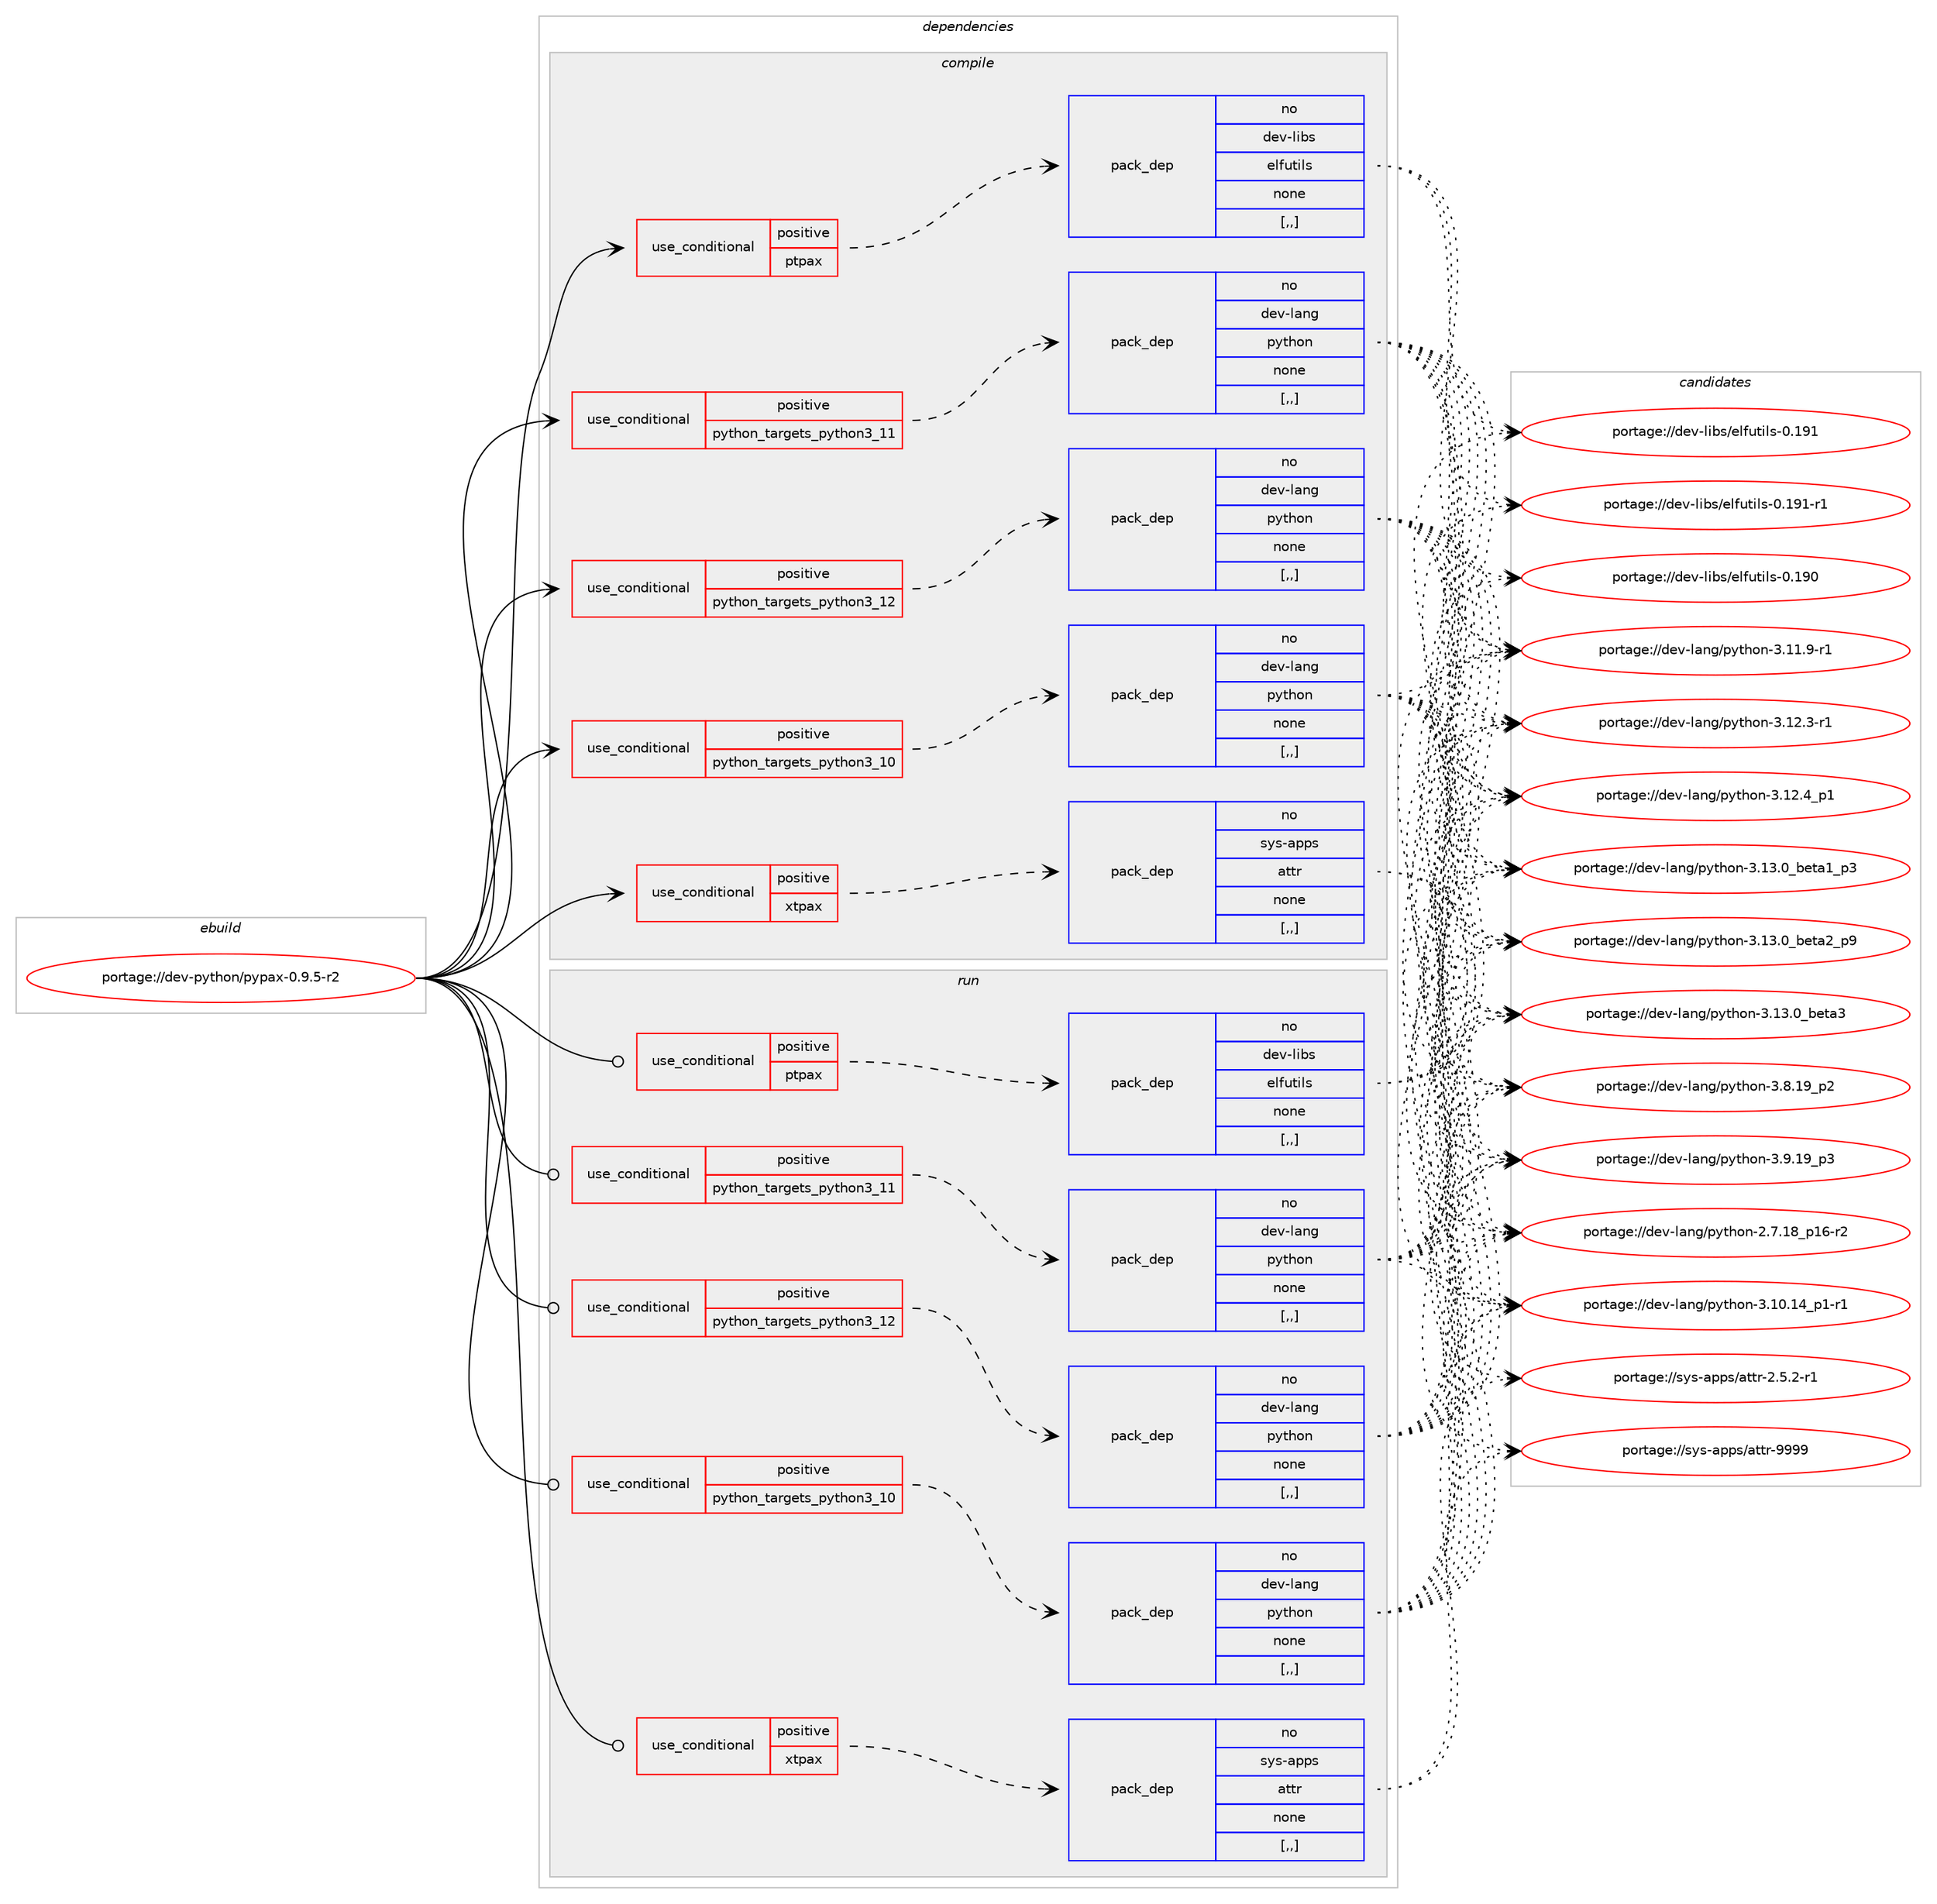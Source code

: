 digraph prolog {

# *************
# Graph options
# *************

newrank=true;
concentrate=true;
compound=true;
graph [rankdir=LR,fontname=Helvetica,fontsize=10,ranksep=1.5];#, ranksep=2.5, nodesep=0.2];
edge  [arrowhead=vee];
node  [fontname=Helvetica,fontsize=10];

# **********
# The ebuild
# **********

subgraph cluster_leftcol {
color=gray;
rank=same;
label=<<i>ebuild</i>>;
id [label="portage://dev-python/pypax-0.9.5-r2", color=red, width=4, href="../dev-python/pypax-0.9.5-r2.svg"];
}

# ****************
# The dependencies
# ****************

subgraph cluster_midcol {
color=gray;
label=<<i>dependencies</i>>;
subgraph cluster_compile {
fillcolor="#eeeeee";
style=filled;
label=<<i>compile</i>>;
subgraph cond36131 {
dependency153625 [label=<<TABLE BORDER="0" CELLBORDER="1" CELLSPACING="0" CELLPADDING="4"><TR><TD ROWSPAN="3" CELLPADDING="10">use_conditional</TD></TR><TR><TD>positive</TD></TR><TR><TD>ptpax</TD></TR></TABLE>>, shape=none, color=red];
subgraph pack116273 {
dependency153626 [label=<<TABLE BORDER="0" CELLBORDER="1" CELLSPACING="0" CELLPADDING="4" WIDTH="220"><TR><TD ROWSPAN="6" CELLPADDING="30">pack_dep</TD></TR><TR><TD WIDTH="110">no</TD></TR><TR><TD>dev-libs</TD></TR><TR><TD>elfutils</TD></TR><TR><TD>none</TD></TR><TR><TD>[,,]</TD></TR></TABLE>>, shape=none, color=blue];
}
dependency153625:e -> dependency153626:w [weight=20,style="dashed",arrowhead="vee"];
}
id:e -> dependency153625:w [weight=20,style="solid",arrowhead="vee"];
subgraph cond36132 {
dependency153627 [label=<<TABLE BORDER="0" CELLBORDER="1" CELLSPACING="0" CELLPADDING="4"><TR><TD ROWSPAN="3" CELLPADDING="10">use_conditional</TD></TR><TR><TD>positive</TD></TR><TR><TD>python_targets_python3_10</TD></TR></TABLE>>, shape=none, color=red];
subgraph pack116274 {
dependency153628 [label=<<TABLE BORDER="0" CELLBORDER="1" CELLSPACING="0" CELLPADDING="4" WIDTH="220"><TR><TD ROWSPAN="6" CELLPADDING="30">pack_dep</TD></TR><TR><TD WIDTH="110">no</TD></TR><TR><TD>dev-lang</TD></TR><TR><TD>python</TD></TR><TR><TD>none</TD></TR><TR><TD>[,,]</TD></TR></TABLE>>, shape=none, color=blue];
}
dependency153627:e -> dependency153628:w [weight=20,style="dashed",arrowhead="vee"];
}
id:e -> dependency153627:w [weight=20,style="solid",arrowhead="vee"];
subgraph cond36133 {
dependency153629 [label=<<TABLE BORDER="0" CELLBORDER="1" CELLSPACING="0" CELLPADDING="4"><TR><TD ROWSPAN="3" CELLPADDING="10">use_conditional</TD></TR><TR><TD>positive</TD></TR><TR><TD>python_targets_python3_11</TD></TR></TABLE>>, shape=none, color=red];
subgraph pack116275 {
dependency153630 [label=<<TABLE BORDER="0" CELLBORDER="1" CELLSPACING="0" CELLPADDING="4" WIDTH="220"><TR><TD ROWSPAN="6" CELLPADDING="30">pack_dep</TD></TR><TR><TD WIDTH="110">no</TD></TR><TR><TD>dev-lang</TD></TR><TR><TD>python</TD></TR><TR><TD>none</TD></TR><TR><TD>[,,]</TD></TR></TABLE>>, shape=none, color=blue];
}
dependency153629:e -> dependency153630:w [weight=20,style="dashed",arrowhead="vee"];
}
id:e -> dependency153629:w [weight=20,style="solid",arrowhead="vee"];
subgraph cond36134 {
dependency153631 [label=<<TABLE BORDER="0" CELLBORDER="1" CELLSPACING="0" CELLPADDING="4"><TR><TD ROWSPAN="3" CELLPADDING="10">use_conditional</TD></TR><TR><TD>positive</TD></TR><TR><TD>python_targets_python3_12</TD></TR></TABLE>>, shape=none, color=red];
subgraph pack116276 {
dependency153632 [label=<<TABLE BORDER="0" CELLBORDER="1" CELLSPACING="0" CELLPADDING="4" WIDTH="220"><TR><TD ROWSPAN="6" CELLPADDING="30">pack_dep</TD></TR><TR><TD WIDTH="110">no</TD></TR><TR><TD>dev-lang</TD></TR><TR><TD>python</TD></TR><TR><TD>none</TD></TR><TR><TD>[,,]</TD></TR></TABLE>>, shape=none, color=blue];
}
dependency153631:e -> dependency153632:w [weight=20,style="dashed",arrowhead="vee"];
}
id:e -> dependency153631:w [weight=20,style="solid",arrowhead="vee"];
subgraph cond36135 {
dependency153633 [label=<<TABLE BORDER="0" CELLBORDER="1" CELLSPACING="0" CELLPADDING="4"><TR><TD ROWSPAN="3" CELLPADDING="10">use_conditional</TD></TR><TR><TD>positive</TD></TR><TR><TD>xtpax</TD></TR></TABLE>>, shape=none, color=red];
subgraph pack116277 {
dependency153634 [label=<<TABLE BORDER="0" CELLBORDER="1" CELLSPACING="0" CELLPADDING="4" WIDTH="220"><TR><TD ROWSPAN="6" CELLPADDING="30">pack_dep</TD></TR><TR><TD WIDTH="110">no</TD></TR><TR><TD>sys-apps</TD></TR><TR><TD>attr</TD></TR><TR><TD>none</TD></TR><TR><TD>[,,]</TD></TR></TABLE>>, shape=none, color=blue];
}
dependency153633:e -> dependency153634:w [weight=20,style="dashed",arrowhead="vee"];
}
id:e -> dependency153633:w [weight=20,style="solid",arrowhead="vee"];
}
subgraph cluster_compileandrun {
fillcolor="#eeeeee";
style=filled;
label=<<i>compile and run</i>>;
}
subgraph cluster_run {
fillcolor="#eeeeee";
style=filled;
label=<<i>run</i>>;
subgraph cond36136 {
dependency153635 [label=<<TABLE BORDER="0" CELLBORDER="1" CELLSPACING="0" CELLPADDING="4"><TR><TD ROWSPAN="3" CELLPADDING="10">use_conditional</TD></TR><TR><TD>positive</TD></TR><TR><TD>ptpax</TD></TR></TABLE>>, shape=none, color=red];
subgraph pack116278 {
dependency153636 [label=<<TABLE BORDER="0" CELLBORDER="1" CELLSPACING="0" CELLPADDING="4" WIDTH="220"><TR><TD ROWSPAN="6" CELLPADDING="30">pack_dep</TD></TR><TR><TD WIDTH="110">no</TD></TR><TR><TD>dev-libs</TD></TR><TR><TD>elfutils</TD></TR><TR><TD>none</TD></TR><TR><TD>[,,]</TD></TR></TABLE>>, shape=none, color=blue];
}
dependency153635:e -> dependency153636:w [weight=20,style="dashed",arrowhead="vee"];
}
id:e -> dependency153635:w [weight=20,style="solid",arrowhead="odot"];
subgraph cond36137 {
dependency153637 [label=<<TABLE BORDER="0" CELLBORDER="1" CELLSPACING="0" CELLPADDING="4"><TR><TD ROWSPAN="3" CELLPADDING="10">use_conditional</TD></TR><TR><TD>positive</TD></TR><TR><TD>python_targets_python3_10</TD></TR></TABLE>>, shape=none, color=red];
subgraph pack116279 {
dependency153638 [label=<<TABLE BORDER="0" CELLBORDER="1" CELLSPACING="0" CELLPADDING="4" WIDTH="220"><TR><TD ROWSPAN="6" CELLPADDING="30">pack_dep</TD></TR><TR><TD WIDTH="110">no</TD></TR><TR><TD>dev-lang</TD></TR><TR><TD>python</TD></TR><TR><TD>none</TD></TR><TR><TD>[,,]</TD></TR></TABLE>>, shape=none, color=blue];
}
dependency153637:e -> dependency153638:w [weight=20,style="dashed",arrowhead="vee"];
}
id:e -> dependency153637:w [weight=20,style="solid",arrowhead="odot"];
subgraph cond36138 {
dependency153639 [label=<<TABLE BORDER="0" CELLBORDER="1" CELLSPACING="0" CELLPADDING="4"><TR><TD ROWSPAN="3" CELLPADDING="10">use_conditional</TD></TR><TR><TD>positive</TD></TR><TR><TD>python_targets_python3_11</TD></TR></TABLE>>, shape=none, color=red];
subgraph pack116280 {
dependency153640 [label=<<TABLE BORDER="0" CELLBORDER="1" CELLSPACING="0" CELLPADDING="4" WIDTH="220"><TR><TD ROWSPAN="6" CELLPADDING="30">pack_dep</TD></TR><TR><TD WIDTH="110">no</TD></TR><TR><TD>dev-lang</TD></TR><TR><TD>python</TD></TR><TR><TD>none</TD></TR><TR><TD>[,,]</TD></TR></TABLE>>, shape=none, color=blue];
}
dependency153639:e -> dependency153640:w [weight=20,style="dashed",arrowhead="vee"];
}
id:e -> dependency153639:w [weight=20,style="solid",arrowhead="odot"];
subgraph cond36139 {
dependency153641 [label=<<TABLE BORDER="0" CELLBORDER="1" CELLSPACING="0" CELLPADDING="4"><TR><TD ROWSPAN="3" CELLPADDING="10">use_conditional</TD></TR><TR><TD>positive</TD></TR><TR><TD>python_targets_python3_12</TD></TR></TABLE>>, shape=none, color=red];
subgraph pack116281 {
dependency153642 [label=<<TABLE BORDER="0" CELLBORDER="1" CELLSPACING="0" CELLPADDING="4" WIDTH="220"><TR><TD ROWSPAN="6" CELLPADDING="30">pack_dep</TD></TR><TR><TD WIDTH="110">no</TD></TR><TR><TD>dev-lang</TD></TR><TR><TD>python</TD></TR><TR><TD>none</TD></TR><TR><TD>[,,]</TD></TR></TABLE>>, shape=none, color=blue];
}
dependency153641:e -> dependency153642:w [weight=20,style="dashed",arrowhead="vee"];
}
id:e -> dependency153641:w [weight=20,style="solid",arrowhead="odot"];
subgraph cond36140 {
dependency153643 [label=<<TABLE BORDER="0" CELLBORDER="1" CELLSPACING="0" CELLPADDING="4"><TR><TD ROWSPAN="3" CELLPADDING="10">use_conditional</TD></TR><TR><TD>positive</TD></TR><TR><TD>xtpax</TD></TR></TABLE>>, shape=none, color=red];
subgraph pack116282 {
dependency153644 [label=<<TABLE BORDER="0" CELLBORDER="1" CELLSPACING="0" CELLPADDING="4" WIDTH="220"><TR><TD ROWSPAN="6" CELLPADDING="30">pack_dep</TD></TR><TR><TD WIDTH="110">no</TD></TR><TR><TD>sys-apps</TD></TR><TR><TD>attr</TD></TR><TR><TD>none</TD></TR><TR><TD>[,,]</TD></TR></TABLE>>, shape=none, color=blue];
}
dependency153643:e -> dependency153644:w [weight=20,style="dashed",arrowhead="vee"];
}
id:e -> dependency153643:w [weight=20,style="solid",arrowhead="odot"];
}
}

# **************
# The candidates
# **************

subgraph cluster_choices {
rank=same;
color=gray;
label=<<i>candidates</i>>;

subgraph choice116273 {
color=black;
nodesep=1;
choice100101118451081059811547101108102117116105108115454846495748 [label="portage://dev-libs/elfutils-0.190", color=red, width=4,href="../dev-libs/elfutils-0.190.svg"];
choice100101118451081059811547101108102117116105108115454846495749 [label="portage://dev-libs/elfutils-0.191", color=red, width=4,href="../dev-libs/elfutils-0.191.svg"];
choice1001011184510810598115471011081021171161051081154548464957494511449 [label="portage://dev-libs/elfutils-0.191-r1", color=red, width=4,href="../dev-libs/elfutils-0.191-r1.svg"];
dependency153626:e -> choice100101118451081059811547101108102117116105108115454846495748:w [style=dotted,weight="100"];
dependency153626:e -> choice100101118451081059811547101108102117116105108115454846495749:w [style=dotted,weight="100"];
dependency153626:e -> choice1001011184510810598115471011081021171161051081154548464957494511449:w [style=dotted,weight="100"];
}
subgraph choice116274 {
color=black;
nodesep=1;
choice100101118451089711010347112121116104111110455046554649569511249544511450 [label="portage://dev-lang/python-2.7.18_p16-r2", color=red, width=4,href="../dev-lang/python-2.7.18_p16-r2.svg"];
choice100101118451089711010347112121116104111110455146494846495295112494511449 [label="portage://dev-lang/python-3.10.14_p1-r1", color=red, width=4,href="../dev-lang/python-3.10.14_p1-r1.svg"];
choice100101118451089711010347112121116104111110455146494946574511449 [label="portage://dev-lang/python-3.11.9-r1", color=red, width=4,href="../dev-lang/python-3.11.9-r1.svg"];
choice100101118451089711010347112121116104111110455146495046514511449 [label="portage://dev-lang/python-3.12.3-r1", color=red, width=4,href="../dev-lang/python-3.12.3-r1.svg"];
choice100101118451089711010347112121116104111110455146495046529511249 [label="portage://dev-lang/python-3.12.4_p1", color=red, width=4,href="../dev-lang/python-3.12.4_p1.svg"];
choice10010111845108971101034711212111610411111045514649514648959810111697499511251 [label="portage://dev-lang/python-3.13.0_beta1_p3", color=red, width=4,href="../dev-lang/python-3.13.0_beta1_p3.svg"];
choice10010111845108971101034711212111610411111045514649514648959810111697509511257 [label="portage://dev-lang/python-3.13.0_beta2_p9", color=red, width=4,href="../dev-lang/python-3.13.0_beta2_p9.svg"];
choice1001011184510897110103471121211161041111104551464951464895981011169751 [label="portage://dev-lang/python-3.13.0_beta3", color=red, width=4,href="../dev-lang/python-3.13.0_beta3.svg"];
choice100101118451089711010347112121116104111110455146564649579511250 [label="portage://dev-lang/python-3.8.19_p2", color=red, width=4,href="../dev-lang/python-3.8.19_p2.svg"];
choice100101118451089711010347112121116104111110455146574649579511251 [label="portage://dev-lang/python-3.9.19_p3", color=red, width=4,href="../dev-lang/python-3.9.19_p3.svg"];
dependency153628:e -> choice100101118451089711010347112121116104111110455046554649569511249544511450:w [style=dotted,weight="100"];
dependency153628:e -> choice100101118451089711010347112121116104111110455146494846495295112494511449:w [style=dotted,weight="100"];
dependency153628:e -> choice100101118451089711010347112121116104111110455146494946574511449:w [style=dotted,weight="100"];
dependency153628:e -> choice100101118451089711010347112121116104111110455146495046514511449:w [style=dotted,weight="100"];
dependency153628:e -> choice100101118451089711010347112121116104111110455146495046529511249:w [style=dotted,weight="100"];
dependency153628:e -> choice10010111845108971101034711212111610411111045514649514648959810111697499511251:w [style=dotted,weight="100"];
dependency153628:e -> choice10010111845108971101034711212111610411111045514649514648959810111697509511257:w [style=dotted,weight="100"];
dependency153628:e -> choice1001011184510897110103471121211161041111104551464951464895981011169751:w [style=dotted,weight="100"];
dependency153628:e -> choice100101118451089711010347112121116104111110455146564649579511250:w [style=dotted,weight="100"];
dependency153628:e -> choice100101118451089711010347112121116104111110455146574649579511251:w [style=dotted,weight="100"];
}
subgraph choice116275 {
color=black;
nodesep=1;
choice100101118451089711010347112121116104111110455046554649569511249544511450 [label="portage://dev-lang/python-2.7.18_p16-r2", color=red, width=4,href="../dev-lang/python-2.7.18_p16-r2.svg"];
choice100101118451089711010347112121116104111110455146494846495295112494511449 [label="portage://dev-lang/python-3.10.14_p1-r1", color=red, width=4,href="../dev-lang/python-3.10.14_p1-r1.svg"];
choice100101118451089711010347112121116104111110455146494946574511449 [label="portage://dev-lang/python-3.11.9-r1", color=red, width=4,href="../dev-lang/python-3.11.9-r1.svg"];
choice100101118451089711010347112121116104111110455146495046514511449 [label="portage://dev-lang/python-3.12.3-r1", color=red, width=4,href="../dev-lang/python-3.12.3-r1.svg"];
choice100101118451089711010347112121116104111110455146495046529511249 [label="portage://dev-lang/python-3.12.4_p1", color=red, width=4,href="../dev-lang/python-3.12.4_p1.svg"];
choice10010111845108971101034711212111610411111045514649514648959810111697499511251 [label="portage://dev-lang/python-3.13.0_beta1_p3", color=red, width=4,href="../dev-lang/python-3.13.0_beta1_p3.svg"];
choice10010111845108971101034711212111610411111045514649514648959810111697509511257 [label="portage://dev-lang/python-3.13.0_beta2_p9", color=red, width=4,href="../dev-lang/python-3.13.0_beta2_p9.svg"];
choice1001011184510897110103471121211161041111104551464951464895981011169751 [label="portage://dev-lang/python-3.13.0_beta3", color=red, width=4,href="../dev-lang/python-3.13.0_beta3.svg"];
choice100101118451089711010347112121116104111110455146564649579511250 [label="portage://dev-lang/python-3.8.19_p2", color=red, width=4,href="../dev-lang/python-3.8.19_p2.svg"];
choice100101118451089711010347112121116104111110455146574649579511251 [label="portage://dev-lang/python-3.9.19_p3", color=red, width=4,href="../dev-lang/python-3.9.19_p3.svg"];
dependency153630:e -> choice100101118451089711010347112121116104111110455046554649569511249544511450:w [style=dotted,weight="100"];
dependency153630:e -> choice100101118451089711010347112121116104111110455146494846495295112494511449:w [style=dotted,weight="100"];
dependency153630:e -> choice100101118451089711010347112121116104111110455146494946574511449:w [style=dotted,weight="100"];
dependency153630:e -> choice100101118451089711010347112121116104111110455146495046514511449:w [style=dotted,weight="100"];
dependency153630:e -> choice100101118451089711010347112121116104111110455146495046529511249:w [style=dotted,weight="100"];
dependency153630:e -> choice10010111845108971101034711212111610411111045514649514648959810111697499511251:w [style=dotted,weight="100"];
dependency153630:e -> choice10010111845108971101034711212111610411111045514649514648959810111697509511257:w [style=dotted,weight="100"];
dependency153630:e -> choice1001011184510897110103471121211161041111104551464951464895981011169751:w [style=dotted,weight="100"];
dependency153630:e -> choice100101118451089711010347112121116104111110455146564649579511250:w [style=dotted,weight="100"];
dependency153630:e -> choice100101118451089711010347112121116104111110455146574649579511251:w [style=dotted,weight="100"];
}
subgraph choice116276 {
color=black;
nodesep=1;
choice100101118451089711010347112121116104111110455046554649569511249544511450 [label="portage://dev-lang/python-2.7.18_p16-r2", color=red, width=4,href="../dev-lang/python-2.7.18_p16-r2.svg"];
choice100101118451089711010347112121116104111110455146494846495295112494511449 [label="portage://dev-lang/python-3.10.14_p1-r1", color=red, width=4,href="../dev-lang/python-3.10.14_p1-r1.svg"];
choice100101118451089711010347112121116104111110455146494946574511449 [label="portage://dev-lang/python-3.11.9-r1", color=red, width=4,href="../dev-lang/python-3.11.9-r1.svg"];
choice100101118451089711010347112121116104111110455146495046514511449 [label="portage://dev-lang/python-3.12.3-r1", color=red, width=4,href="../dev-lang/python-3.12.3-r1.svg"];
choice100101118451089711010347112121116104111110455146495046529511249 [label="portage://dev-lang/python-3.12.4_p1", color=red, width=4,href="../dev-lang/python-3.12.4_p1.svg"];
choice10010111845108971101034711212111610411111045514649514648959810111697499511251 [label="portage://dev-lang/python-3.13.0_beta1_p3", color=red, width=4,href="../dev-lang/python-3.13.0_beta1_p3.svg"];
choice10010111845108971101034711212111610411111045514649514648959810111697509511257 [label="portage://dev-lang/python-3.13.0_beta2_p9", color=red, width=4,href="../dev-lang/python-3.13.0_beta2_p9.svg"];
choice1001011184510897110103471121211161041111104551464951464895981011169751 [label="portage://dev-lang/python-3.13.0_beta3", color=red, width=4,href="../dev-lang/python-3.13.0_beta3.svg"];
choice100101118451089711010347112121116104111110455146564649579511250 [label="portage://dev-lang/python-3.8.19_p2", color=red, width=4,href="../dev-lang/python-3.8.19_p2.svg"];
choice100101118451089711010347112121116104111110455146574649579511251 [label="portage://dev-lang/python-3.9.19_p3", color=red, width=4,href="../dev-lang/python-3.9.19_p3.svg"];
dependency153632:e -> choice100101118451089711010347112121116104111110455046554649569511249544511450:w [style=dotted,weight="100"];
dependency153632:e -> choice100101118451089711010347112121116104111110455146494846495295112494511449:w [style=dotted,weight="100"];
dependency153632:e -> choice100101118451089711010347112121116104111110455146494946574511449:w [style=dotted,weight="100"];
dependency153632:e -> choice100101118451089711010347112121116104111110455146495046514511449:w [style=dotted,weight="100"];
dependency153632:e -> choice100101118451089711010347112121116104111110455146495046529511249:w [style=dotted,weight="100"];
dependency153632:e -> choice10010111845108971101034711212111610411111045514649514648959810111697499511251:w [style=dotted,weight="100"];
dependency153632:e -> choice10010111845108971101034711212111610411111045514649514648959810111697509511257:w [style=dotted,weight="100"];
dependency153632:e -> choice1001011184510897110103471121211161041111104551464951464895981011169751:w [style=dotted,weight="100"];
dependency153632:e -> choice100101118451089711010347112121116104111110455146564649579511250:w [style=dotted,weight="100"];
dependency153632:e -> choice100101118451089711010347112121116104111110455146574649579511251:w [style=dotted,weight="100"];
}
subgraph choice116277 {
color=black;
nodesep=1;
choice115121115459711211211547971161161144550465346504511449 [label="portage://sys-apps/attr-2.5.2-r1", color=red, width=4,href="../sys-apps/attr-2.5.2-r1.svg"];
choice115121115459711211211547971161161144557575757 [label="portage://sys-apps/attr-9999", color=red, width=4,href="../sys-apps/attr-9999.svg"];
dependency153634:e -> choice115121115459711211211547971161161144550465346504511449:w [style=dotted,weight="100"];
dependency153634:e -> choice115121115459711211211547971161161144557575757:w [style=dotted,weight="100"];
}
subgraph choice116278 {
color=black;
nodesep=1;
choice100101118451081059811547101108102117116105108115454846495748 [label="portage://dev-libs/elfutils-0.190", color=red, width=4,href="../dev-libs/elfutils-0.190.svg"];
choice100101118451081059811547101108102117116105108115454846495749 [label="portage://dev-libs/elfutils-0.191", color=red, width=4,href="../dev-libs/elfutils-0.191.svg"];
choice1001011184510810598115471011081021171161051081154548464957494511449 [label="portage://dev-libs/elfutils-0.191-r1", color=red, width=4,href="../dev-libs/elfutils-0.191-r1.svg"];
dependency153636:e -> choice100101118451081059811547101108102117116105108115454846495748:w [style=dotted,weight="100"];
dependency153636:e -> choice100101118451081059811547101108102117116105108115454846495749:w [style=dotted,weight="100"];
dependency153636:e -> choice1001011184510810598115471011081021171161051081154548464957494511449:w [style=dotted,weight="100"];
}
subgraph choice116279 {
color=black;
nodesep=1;
choice100101118451089711010347112121116104111110455046554649569511249544511450 [label="portage://dev-lang/python-2.7.18_p16-r2", color=red, width=4,href="../dev-lang/python-2.7.18_p16-r2.svg"];
choice100101118451089711010347112121116104111110455146494846495295112494511449 [label="portage://dev-lang/python-3.10.14_p1-r1", color=red, width=4,href="../dev-lang/python-3.10.14_p1-r1.svg"];
choice100101118451089711010347112121116104111110455146494946574511449 [label="portage://dev-lang/python-3.11.9-r1", color=red, width=4,href="../dev-lang/python-3.11.9-r1.svg"];
choice100101118451089711010347112121116104111110455146495046514511449 [label="portage://dev-lang/python-3.12.3-r1", color=red, width=4,href="../dev-lang/python-3.12.3-r1.svg"];
choice100101118451089711010347112121116104111110455146495046529511249 [label="portage://dev-lang/python-3.12.4_p1", color=red, width=4,href="../dev-lang/python-3.12.4_p1.svg"];
choice10010111845108971101034711212111610411111045514649514648959810111697499511251 [label="portage://dev-lang/python-3.13.0_beta1_p3", color=red, width=4,href="../dev-lang/python-3.13.0_beta1_p3.svg"];
choice10010111845108971101034711212111610411111045514649514648959810111697509511257 [label="portage://dev-lang/python-3.13.0_beta2_p9", color=red, width=4,href="../dev-lang/python-3.13.0_beta2_p9.svg"];
choice1001011184510897110103471121211161041111104551464951464895981011169751 [label="portage://dev-lang/python-3.13.0_beta3", color=red, width=4,href="../dev-lang/python-3.13.0_beta3.svg"];
choice100101118451089711010347112121116104111110455146564649579511250 [label="portage://dev-lang/python-3.8.19_p2", color=red, width=4,href="../dev-lang/python-3.8.19_p2.svg"];
choice100101118451089711010347112121116104111110455146574649579511251 [label="portage://dev-lang/python-3.9.19_p3", color=red, width=4,href="../dev-lang/python-3.9.19_p3.svg"];
dependency153638:e -> choice100101118451089711010347112121116104111110455046554649569511249544511450:w [style=dotted,weight="100"];
dependency153638:e -> choice100101118451089711010347112121116104111110455146494846495295112494511449:w [style=dotted,weight="100"];
dependency153638:e -> choice100101118451089711010347112121116104111110455146494946574511449:w [style=dotted,weight="100"];
dependency153638:e -> choice100101118451089711010347112121116104111110455146495046514511449:w [style=dotted,weight="100"];
dependency153638:e -> choice100101118451089711010347112121116104111110455146495046529511249:w [style=dotted,weight="100"];
dependency153638:e -> choice10010111845108971101034711212111610411111045514649514648959810111697499511251:w [style=dotted,weight="100"];
dependency153638:e -> choice10010111845108971101034711212111610411111045514649514648959810111697509511257:w [style=dotted,weight="100"];
dependency153638:e -> choice1001011184510897110103471121211161041111104551464951464895981011169751:w [style=dotted,weight="100"];
dependency153638:e -> choice100101118451089711010347112121116104111110455146564649579511250:w [style=dotted,weight="100"];
dependency153638:e -> choice100101118451089711010347112121116104111110455146574649579511251:w [style=dotted,weight="100"];
}
subgraph choice116280 {
color=black;
nodesep=1;
choice100101118451089711010347112121116104111110455046554649569511249544511450 [label="portage://dev-lang/python-2.7.18_p16-r2", color=red, width=4,href="../dev-lang/python-2.7.18_p16-r2.svg"];
choice100101118451089711010347112121116104111110455146494846495295112494511449 [label="portage://dev-lang/python-3.10.14_p1-r1", color=red, width=4,href="../dev-lang/python-3.10.14_p1-r1.svg"];
choice100101118451089711010347112121116104111110455146494946574511449 [label="portage://dev-lang/python-3.11.9-r1", color=red, width=4,href="../dev-lang/python-3.11.9-r1.svg"];
choice100101118451089711010347112121116104111110455146495046514511449 [label="portage://dev-lang/python-3.12.3-r1", color=red, width=4,href="../dev-lang/python-3.12.3-r1.svg"];
choice100101118451089711010347112121116104111110455146495046529511249 [label="portage://dev-lang/python-3.12.4_p1", color=red, width=4,href="../dev-lang/python-3.12.4_p1.svg"];
choice10010111845108971101034711212111610411111045514649514648959810111697499511251 [label="portage://dev-lang/python-3.13.0_beta1_p3", color=red, width=4,href="../dev-lang/python-3.13.0_beta1_p3.svg"];
choice10010111845108971101034711212111610411111045514649514648959810111697509511257 [label="portage://dev-lang/python-3.13.0_beta2_p9", color=red, width=4,href="../dev-lang/python-3.13.0_beta2_p9.svg"];
choice1001011184510897110103471121211161041111104551464951464895981011169751 [label="portage://dev-lang/python-3.13.0_beta3", color=red, width=4,href="../dev-lang/python-3.13.0_beta3.svg"];
choice100101118451089711010347112121116104111110455146564649579511250 [label="portage://dev-lang/python-3.8.19_p2", color=red, width=4,href="../dev-lang/python-3.8.19_p2.svg"];
choice100101118451089711010347112121116104111110455146574649579511251 [label="portage://dev-lang/python-3.9.19_p3", color=red, width=4,href="../dev-lang/python-3.9.19_p3.svg"];
dependency153640:e -> choice100101118451089711010347112121116104111110455046554649569511249544511450:w [style=dotted,weight="100"];
dependency153640:e -> choice100101118451089711010347112121116104111110455146494846495295112494511449:w [style=dotted,weight="100"];
dependency153640:e -> choice100101118451089711010347112121116104111110455146494946574511449:w [style=dotted,weight="100"];
dependency153640:e -> choice100101118451089711010347112121116104111110455146495046514511449:w [style=dotted,weight="100"];
dependency153640:e -> choice100101118451089711010347112121116104111110455146495046529511249:w [style=dotted,weight="100"];
dependency153640:e -> choice10010111845108971101034711212111610411111045514649514648959810111697499511251:w [style=dotted,weight="100"];
dependency153640:e -> choice10010111845108971101034711212111610411111045514649514648959810111697509511257:w [style=dotted,weight="100"];
dependency153640:e -> choice1001011184510897110103471121211161041111104551464951464895981011169751:w [style=dotted,weight="100"];
dependency153640:e -> choice100101118451089711010347112121116104111110455146564649579511250:w [style=dotted,weight="100"];
dependency153640:e -> choice100101118451089711010347112121116104111110455146574649579511251:w [style=dotted,weight="100"];
}
subgraph choice116281 {
color=black;
nodesep=1;
choice100101118451089711010347112121116104111110455046554649569511249544511450 [label="portage://dev-lang/python-2.7.18_p16-r2", color=red, width=4,href="../dev-lang/python-2.7.18_p16-r2.svg"];
choice100101118451089711010347112121116104111110455146494846495295112494511449 [label="portage://dev-lang/python-3.10.14_p1-r1", color=red, width=4,href="../dev-lang/python-3.10.14_p1-r1.svg"];
choice100101118451089711010347112121116104111110455146494946574511449 [label="portage://dev-lang/python-3.11.9-r1", color=red, width=4,href="../dev-lang/python-3.11.9-r1.svg"];
choice100101118451089711010347112121116104111110455146495046514511449 [label="portage://dev-lang/python-3.12.3-r1", color=red, width=4,href="../dev-lang/python-3.12.3-r1.svg"];
choice100101118451089711010347112121116104111110455146495046529511249 [label="portage://dev-lang/python-3.12.4_p1", color=red, width=4,href="../dev-lang/python-3.12.4_p1.svg"];
choice10010111845108971101034711212111610411111045514649514648959810111697499511251 [label="portage://dev-lang/python-3.13.0_beta1_p3", color=red, width=4,href="../dev-lang/python-3.13.0_beta1_p3.svg"];
choice10010111845108971101034711212111610411111045514649514648959810111697509511257 [label="portage://dev-lang/python-3.13.0_beta2_p9", color=red, width=4,href="../dev-lang/python-3.13.0_beta2_p9.svg"];
choice1001011184510897110103471121211161041111104551464951464895981011169751 [label="portage://dev-lang/python-3.13.0_beta3", color=red, width=4,href="../dev-lang/python-3.13.0_beta3.svg"];
choice100101118451089711010347112121116104111110455146564649579511250 [label="portage://dev-lang/python-3.8.19_p2", color=red, width=4,href="../dev-lang/python-3.8.19_p2.svg"];
choice100101118451089711010347112121116104111110455146574649579511251 [label="portage://dev-lang/python-3.9.19_p3", color=red, width=4,href="../dev-lang/python-3.9.19_p3.svg"];
dependency153642:e -> choice100101118451089711010347112121116104111110455046554649569511249544511450:w [style=dotted,weight="100"];
dependency153642:e -> choice100101118451089711010347112121116104111110455146494846495295112494511449:w [style=dotted,weight="100"];
dependency153642:e -> choice100101118451089711010347112121116104111110455146494946574511449:w [style=dotted,weight="100"];
dependency153642:e -> choice100101118451089711010347112121116104111110455146495046514511449:w [style=dotted,weight="100"];
dependency153642:e -> choice100101118451089711010347112121116104111110455146495046529511249:w [style=dotted,weight="100"];
dependency153642:e -> choice10010111845108971101034711212111610411111045514649514648959810111697499511251:w [style=dotted,weight="100"];
dependency153642:e -> choice10010111845108971101034711212111610411111045514649514648959810111697509511257:w [style=dotted,weight="100"];
dependency153642:e -> choice1001011184510897110103471121211161041111104551464951464895981011169751:w [style=dotted,weight="100"];
dependency153642:e -> choice100101118451089711010347112121116104111110455146564649579511250:w [style=dotted,weight="100"];
dependency153642:e -> choice100101118451089711010347112121116104111110455146574649579511251:w [style=dotted,weight="100"];
}
subgraph choice116282 {
color=black;
nodesep=1;
choice115121115459711211211547971161161144550465346504511449 [label="portage://sys-apps/attr-2.5.2-r1", color=red, width=4,href="../sys-apps/attr-2.5.2-r1.svg"];
choice115121115459711211211547971161161144557575757 [label="portage://sys-apps/attr-9999", color=red, width=4,href="../sys-apps/attr-9999.svg"];
dependency153644:e -> choice115121115459711211211547971161161144550465346504511449:w [style=dotted,weight="100"];
dependency153644:e -> choice115121115459711211211547971161161144557575757:w [style=dotted,weight="100"];
}
}

}
